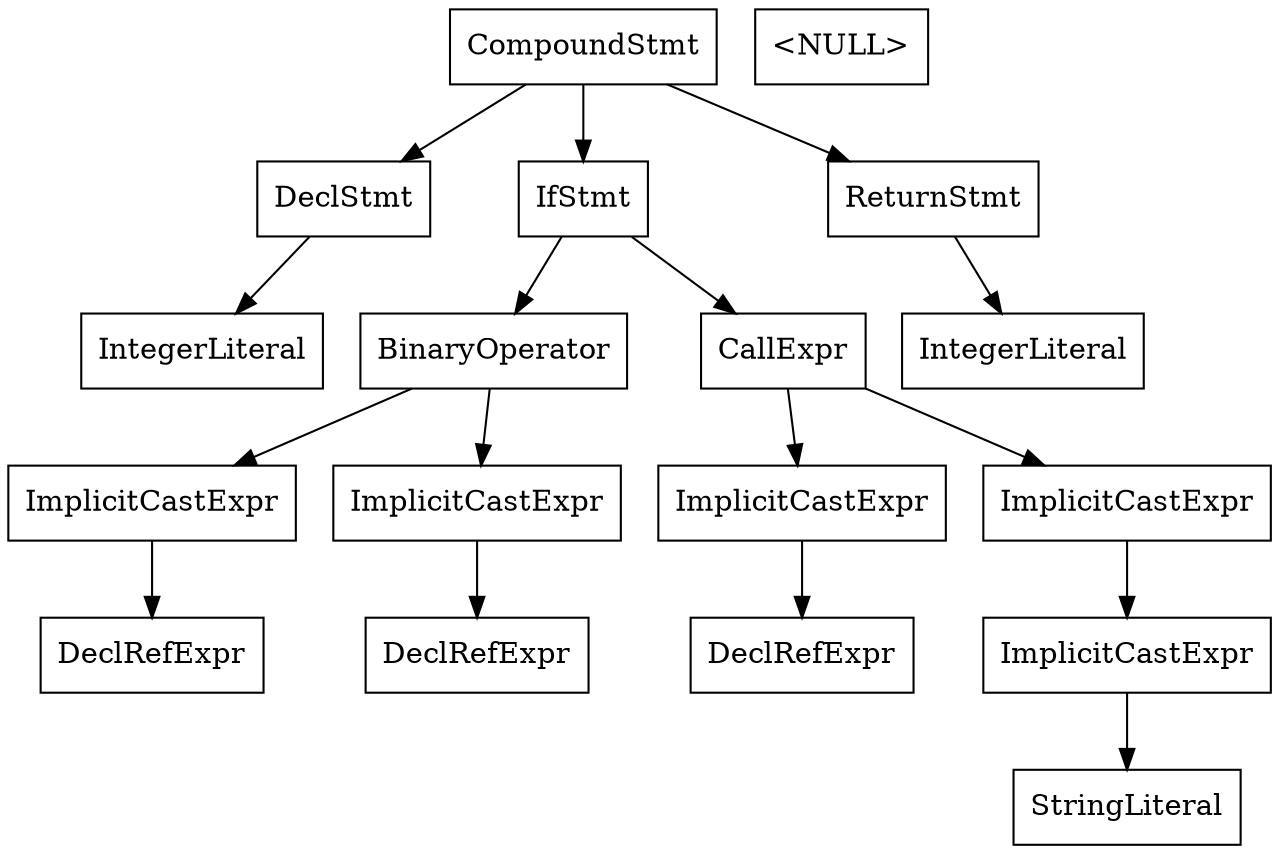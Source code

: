digraph unnamed {

	Node0xda64108 [shape=record,label="{CompoundStmt}"];
	Node0xda64108 -> Node0xda62e60;
	Node0xda64108 -> Node0xda63060;
	Node0xda64108 -> Node0xda640f0;
	Node0xda62e60 [shape=record,label="{DeclStmt}"];
	Node0xda62e60 -> Node0xda62e40;
	Node0xda62e40 [shape=record,label="{IntegerLiteral}"];
	Node0xda63060 [shape=record,label="{IfStmt}"];
	Node0xda63060 -> Node0xda62ef8;
	Node0xda63060 -> Node0xda63000;
	Node0x0 [shape=record,label="{\<NULL\>}"];
	Node0xda62ef8 [shape=record,label="{BinaryOperator}"];
	Node0xda62ef8 -> Node0xda62ec8;
	Node0xda62ef8 -> Node0xda62ee0;
	Node0xda62ec8 [shape=record,label="{ImplicitCastExpr}"];
	Node0xda62ec8 -> Node0xda62e78;
	Node0xda62e78 [shape=record,label="{DeclRefExpr}"];
	Node0xda62ee0 [shape=record,label="{ImplicitCastExpr}"];
	Node0xda62ee0 -> Node0xda62ea0;
	Node0xda62ea0 [shape=record,label="{DeclRefExpr}"];
	Node0xda63000 [shape=record,label="{CallExpr}"];
	Node0xda63000 -> Node0xda62fe8;
	Node0xda63000 -> Node0xda63048;
	Node0xda62fe8 [shape=record,label="{ImplicitCastExpr}"];
	Node0xda62fe8 -> Node0xda62f20;
	Node0xda62f20 [shape=record,label="{DeclRefExpr}"];
	Node0xda63048 [shape=record,label="{ImplicitCastExpr}"];
	Node0xda63048 -> Node0xda63030;
	Node0xda63030 [shape=record,label="{ImplicitCastExpr}"];
	Node0xda63030 -> Node0xda62f88;
	Node0xda62f88 [shape=record,label="{StringLiteral}"];
	Node0xda640f0 [shape=record,label="{ReturnStmt}"];
	Node0xda640f0 -> Node0xda640d0;
	Node0xda640d0 [shape=record,label="{IntegerLiteral}"];
}
